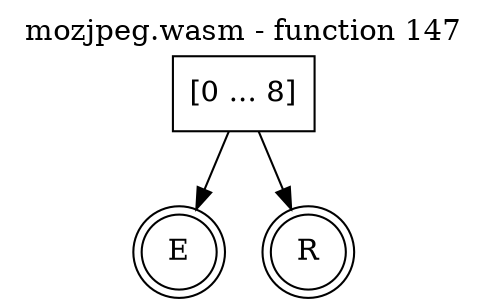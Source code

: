 digraph finite_state_machine {
    label = "mozjpeg.wasm - function 147"
    labelloc =  t
    labelfontsize = 16
    labelfontcolor = black
    labelfontname = "Helvetica"
    node [shape = doublecircle]; E R ;
    node [shape = box];
    node [shape=box, color=black, style=solid] 0[label="[0 ... 8]"]
    0 -> E;
    0 -> R;
}
